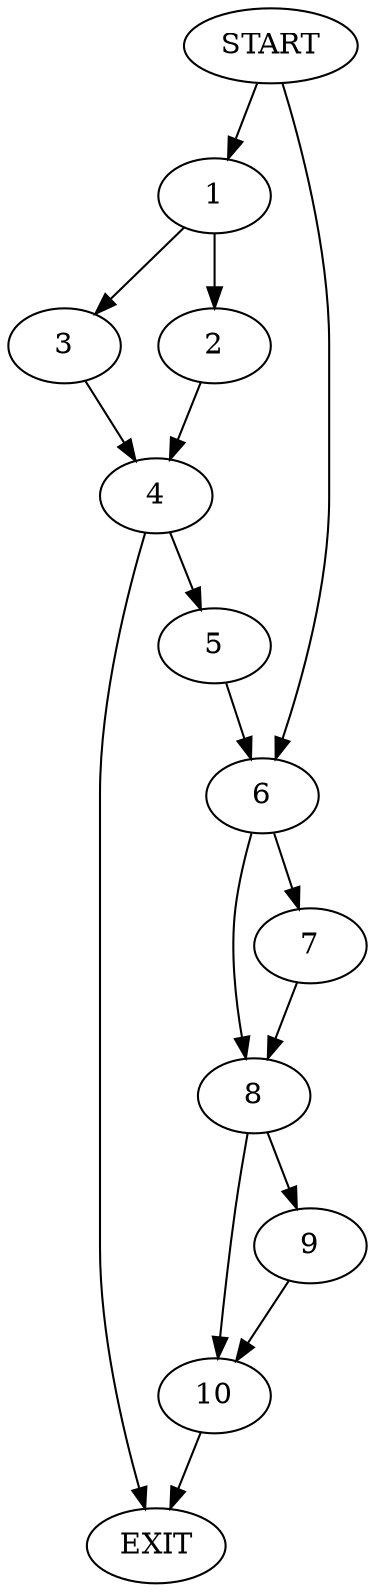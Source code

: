 digraph { 
0 [label="START"];
1;
2;
3;
4;
5;
6;
7;
8;
9;
10;
11[label="EXIT"];
0 -> 1;
0 -> 6;
1 -> 2;
1 -> 3;
2 -> 4;
3 -> 4;
4 -> 11;
4 -> 5;
5 -> 6;
6 -> 7;
6 -> 8;
7 -> 8;
8 -> 9;
8 -> 10;
9 -> 10;
10 -> 11;
}